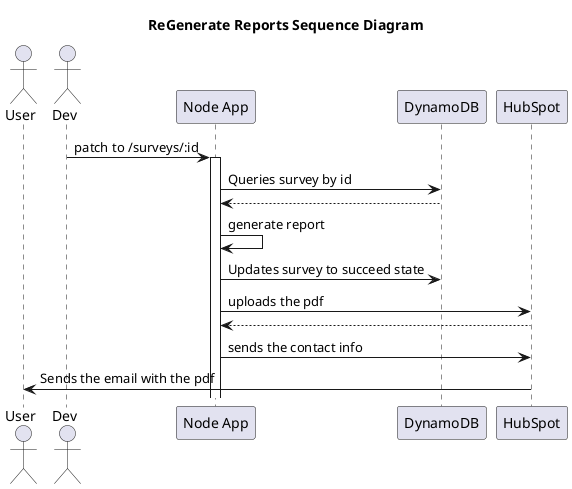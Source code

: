 @startuml
skinparam BoxPadding 10
title ReGenerate Reports Sequence Diagram

actor "User"
actor "Dev"
participant "Node App" as NodeApp
Participant "DynamoDB" as DB
participant "HubSpot"


Dev -> NodeApp: patch to /surveys/:id
activate NodeApp
NodeApp -> DB:Queries survey by id
DB --> NodeApp
NodeApp -> NodeApp: generate report
NodeApp -> DB: Updates survey to succeed state
NodeApp -> HubSpot: uploads the pdf
HubSpot --> NodeApp
NodeApp -> HubSpot: sends the contact info
HubSpot -> User: Sends the email with the pdf

@enduml 
